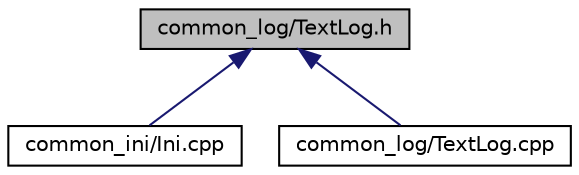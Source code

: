 digraph "common_log/TextLog.h"
{
  edge [fontname="Helvetica",fontsize="10",labelfontname="Helvetica",labelfontsize="10"];
  node [fontname="Helvetica",fontsize="10",shape=record];
  Node1 [label="common_log/TextLog.h",height=0.2,width=0.4,color="black", fillcolor="grey75", style="filled" fontcolor="black"];
  Node1 -> Node2 [dir="back",color="midnightblue",fontsize="10",style="solid",fontname="Helvetica"];
  Node2 [label="common_ini/Ini.cpp",height=0.2,width=0.4,color="black", fillcolor="white", style="filled",URL="$_ini_8cpp.html",tooltip="ini的实现文件. "];
  Node1 -> Node3 [dir="back",color="midnightblue",fontsize="10",style="solid",fontname="Helvetica"];
  Node3 [label="common_log/TextLog.cpp",height=0.2,width=0.4,color="black", fillcolor="white", style="filled",URL="$_text_log_8cpp.html",tooltip="CTextLog的实现文件. "];
}
